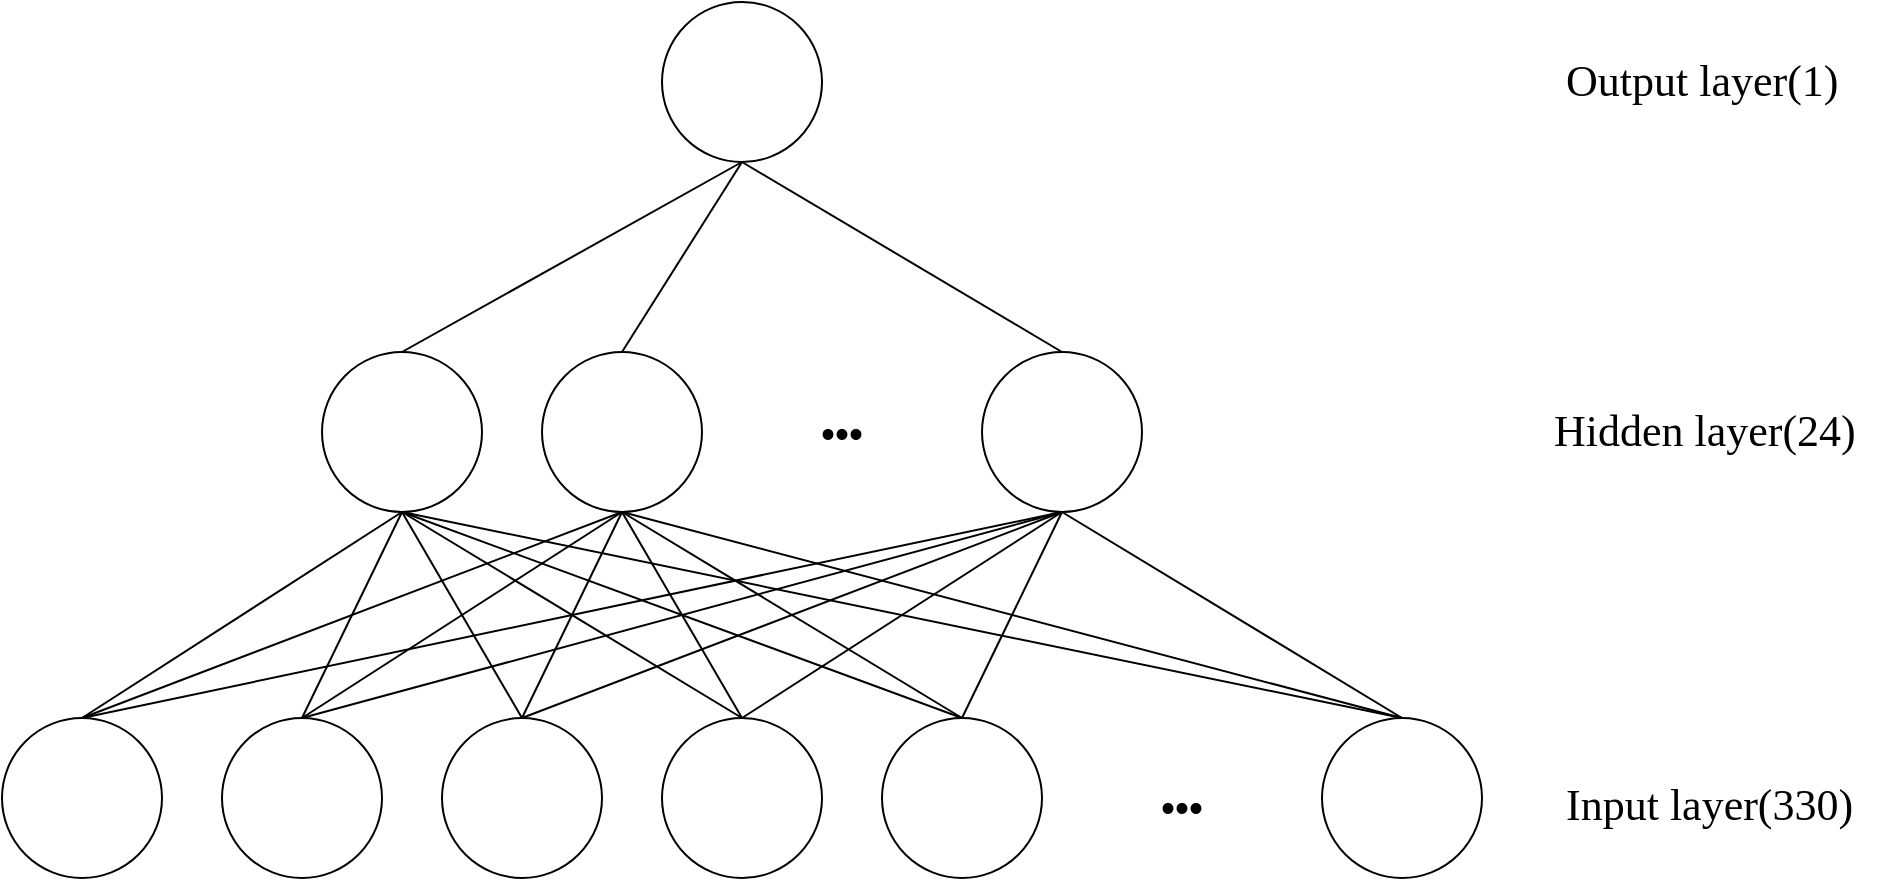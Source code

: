 <mxfile version="24.4.8" type="device">
  <diagram name="第 1 页" id="F_rhyEtw_8zC8oVCm1om">
    <mxGraphModel dx="1222" dy="766" grid="1" gridSize="10" guides="1" tooltips="1" connect="1" arrows="1" fold="1" page="1" pageScale="1" pageWidth="1169" pageHeight="827" math="0" shadow="0">
      <root>
        <mxCell id="0" />
        <mxCell id="1" parent="0" />
        <mxCell id="wDk5EvSkdMVQl-0X2oP3-8" value="" style="ellipse;whiteSpace=wrap;html=1;aspect=fixed;rotation=-90;" parent="1" vertex="1">
          <mxGeometry x="310" y="533" width="80" height="80" as="geometry" />
        </mxCell>
        <mxCell id="wDk5EvSkdMVQl-0X2oP3-9" value="" style="ellipse;whiteSpace=wrap;html=1;aspect=fixed;rotation=-90;" parent="1" vertex="1">
          <mxGeometry x="420" y="533" width="80" height="80" as="geometry" />
        </mxCell>
        <mxCell id="wDk5EvSkdMVQl-0X2oP3-10" value="" style="ellipse;whiteSpace=wrap;html=1;aspect=fixed;rotation=-90;" parent="1" vertex="1">
          <mxGeometry x="530" y="533" width="80" height="80" as="geometry" />
        </mxCell>
        <mxCell id="wDk5EvSkdMVQl-0X2oP3-13" value="" style="ellipse;whiteSpace=wrap;html=1;aspect=fixed;rotation=-90;" parent="1" vertex="1">
          <mxGeometry x="750" y="533" width="80" height="80" as="geometry" />
        </mxCell>
        <mxCell id="wDk5EvSkdMVQl-0X2oP3-14" value="" style="ellipse;whiteSpace=wrap;html=1;aspect=fixed;rotation=-90;" parent="1" vertex="1">
          <mxGeometry x="90" y="533" width="80" height="80" as="geometry" />
        </mxCell>
        <mxCell id="wDk5EvSkdMVQl-0X2oP3-15" value="" style="ellipse;whiteSpace=wrap;html=1;aspect=fixed;rotation=-90;" parent="1" vertex="1">
          <mxGeometry x="200" y="533" width="80" height="80" as="geometry" />
        </mxCell>
        <mxCell id="wDk5EvSkdMVQl-0X2oP3-16" value="" style="ellipse;whiteSpace=wrap;html=1;aspect=fixed;flipH=1;flipV=1;rotation=-90;" parent="1" vertex="1">
          <mxGeometry x="250" y="350" width="80" height="80" as="geometry" />
        </mxCell>
        <mxCell id="wDk5EvSkdMVQl-0X2oP3-17" value="" style="ellipse;whiteSpace=wrap;html=1;aspect=fixed;flipH=1;flipV=1;rotation=-90;" parent="1" vertex="1">
          <mxGeometry x="360" y="350" width="80" height="80" as="geometry" />
        </mxCell>
        <mxCell id="wDk5EvSkdMVQl-0X2oP3-18" value="" style="ellipse;whiteSpace=wrap;html=1;aspect=fixed;flipH=1;flipV=1;rotation=-90;" parent="1" vertex="1">
          <mxGeometry x="580" y="350" width="80" height="80" as="geometry" />
        </mxCell>
        <mxCell id="wDk5EvSkdMVQl-0X2oP3-74" value="" style="endArrow=none;html=1;rounded=0;exitX=1;exitY=0.5;exitDx=0;exitDy=0;entryX=0;entryY=0.5;entryDx=0;entryDy=0;" parent="1" source="wDk5EvSkdMVQl-0X2oP3-14" target="wDk5EvSkdMVQl-0X2oP3-16" edge="1">
          <mxGeometry width="50" height="50" relative="1" as="geometry">
            <mxPoint x="250" y="733" as="sourcePoint" />
            <mxPoint x="140" y="623" as="targetPoint" />
          </mxGeometry>
        </mxCell>
        <mxCell id="wDk5EvSkdMVQl-0X2oP3-75" value="" style="endArrow=none;html=1;rounded=0;exitX=1;exitY=0.5;exitDx=0;exitDy=0;entryX=0;entryY=0.5;entryDx=0;entryDy=0;" parent="1" source="wDk5EvSkdMVQl-0X2oP3-15" target="wDk5EvSkdMVQl-0X2oP3-16" edge="1">
          <mxGeometry width="50" height="50" relative="1" as="geometry">
            <mxPoint x="140" y="543" as="sourcePoint" />
            <mxPoint x="410" y="440" as="targetPoint" />
          </mxGeometry>
        </mxCell>
        <mxCell id="wDk5EvSkdMVQl-0X2oP3-76" value="" style="endArrow=none;html=1;rounded=0;exitX=1;exitY=0.5;exitDx=0;exitDy=0;entryX=0;entryY=0.5;entryDx=0;entryDy=0;" parent="1" source="wDk5EvSkdMVQl-0X2oP3-8" target="wDk5EvSkdMVQl-0X2oP3-16" edge="1">
          <mxGeometry width="50" height="50" relative="1" as="geometry">
            <mxPoint x="250" y="543" as="sourcePoint" />
            <mxPoint x="410" y="440" as="targetPoint" />
          </mxGeometry>
        </mxCell>
        <mxCell id="wDk5EvSkdMVQl-0X2oP3-77" value="" style="endArrow=none;html=1;rounded=0;exitX=1;exitY=0.5;exitDx=0;exitDy=0;entryX=0;entryY=0.5;entryDx=0;entryDy=0;" parent="1" source="wDk5EvSkdMVQl-0X2oP3-9" target="wDk5EvSkdMVQl-0X2oP3-16" edge="1">
          <mxGeometry width="50" height="50" relative="1" as="geometry">
            <mxPoint x="360" y="543" as="sourcePoint" />
            <mxPoint x="410" y="440" as="targetPoint" />
          </mxGeometry>
        </mxCell>
        <mxCell id="wDk5EvSkdMVQl-0X2oP3-78" value="" style="endArrow=none;html=1;rounded=0;exitX=1;exitY=0.5;exitDx=0;exitDy=0;entryX=0;entryY=0.5;entryDx=0;entryDy=0;" parent="1" source="wDk5EvSkdMVQl-0X2oP3-10" target="wDk5EvSkdMVQl-0X2oP3-16" edge="1">
          <mxGeometry width="50" height="50" relative="1" as="geometry">
            <mxPoint x="470" y="543" as="sourcePoint" />
            <mxPoint x="410" y="440" as="targetPoint" />
          </mxGeometry>
        </mxCell>
        <mxCell id="wDk5EvSkdMVQl-0X2oP3-82" value="" style="endArrow=none;html=1;rounded=0;exitX=1;exitY=0.5;exitDx=0;exitDy=0;entryX=0;entryY=0.5;entryDx=0;entryDy=0;" parent="1" source="wDk5EvSkdMVQl-0X2oP3-13" target="wDk5EvSkdMVQl-0X2oP3-16" edge="1">
          <mxGeometry width="50" height="50" relative="1" as="geometry">
            <mxPoint x="800" y="543" as="sourcePoint" />
            <mxPoint x="410" y="442" as="targetPoint" />
          </mxGeometry>
        </mxCell>
        <mxCell id="wDk5EvSkdMVQl-0X2oP3-83" value="" style="endArrow=none;html=1;rounded=0;exitX=1;exitY=0.5;exitDx=0;exitDy=0;entryX=0;entryY=0.5;entryDx=0;entryDy=0;" parent="1" source="wDk5EvSkdMVQl-0X2oP3-14" target="wDk5EvSkdMVQl-0X2oP3-17" edge="1">
          <mxGeometry width="50" height="50" relative="1" as="geometry">
            <mxPoint x="140" y="543" as="sourcePoint" />
            <mxPoint x="410" y="440" as="targetPoint" />
          </mxGeometry>
        </mxCell>
        <mxCell id="wDk5EvSkdMVQl-0X2oP3-84" value="" style="endArrow=none;html=1;rounded=0;exitX=1;exitY=0.5;exitDx=0;exitDy=0;entryX=0;entryY=0.5;entryDx=0;entryDy=0;" parent="1" source="wDk5EvSkdMVQl-0X2oP3-15" target="wDk5EvSkdMVQl-0X2oP3-17" edge="1">
          <mxGeometry width="50" height="50" relative="1" as="geometry">
            <mxPoint x="140" y="543" as="sourcePoint" />
            <mxPoint x="520" y="440" as="targetPoint" />
          </mxGeometry>
        </mxCell>
        <mxCell id="wDk5EvSkdMVQl-0X2oP3-85" value="" style="endArrow=none;html=1;rounded=0;exitX=1;exitY=0.5;exitDx=0;exitDy=0;entryX=0;entryY=0.5;entryDx=0;entryDy=0;" parent="1" source="wDk5EvSkdMVQl-0X2oP3-8" target="wDk5EvSkdMVQl-0X2oP3-17" edge="1">
          <mxGeometry width="50" height="50" relative="1" as="geometry">
            <mxPoint x="250" y="543" as="sourcePoint" />
            <mxPoint x="520" y="440" as="targetPoint" />
          </mxGeometry>
        </mxCell>
        <mxCell id="wDk5EvSkdMVQl-0X2oP3-86" value="" style="endArrow=none;html=1;rounded=0;exitX=1;exitY=0.5;exitDx=0;exitDy=0;entryX=0;entryY=0.5;entryDx=0;entryDy=0;" parent="1" source="wDk5EvSkdMVQl-0X2oP3-9" target="wDk5EvSkdMVQl-0X2oP3-17" edge="1">
          <mxGeometry width="50" height="50" relative="1" as="geometry">
            <mxPoint x="360" y="543" as="sourcePoint" />
            <mxPoint x="520" y="440" as="targetPoint" />
          </mxGeometry>
        </mxCell>
        <mxCell id="wDk5EvSkdMVQl-0X2oP3-87" value="" style="endArrow=none;html=1;rounded=0;exitX=1;exitY=0.5;exitDx=0;exitDy=0;entryX=0;entryY=0.5;entryDx=0;entryDy=0;" parent="1" source="wDk5EvSkdMVQl-0X2oP3-10" target="wDk5EvSkdMVQl-0X2oP3-17" edge="1">
          <mxGeometry width="50" height="50" relative="1" as="geometry">
            <mxPoint x="470" y="543" as="sourcePoint" />
            <mxPoint x="520" y="440" as="targetPoint" />
          </mxGeometry>
        </mxCell>
        <mxCell id="wDk5EvSkdMVQl-0X2oP3-90" value="" style="endArrow=none;html=1;rounded=0;exitX=1;exitY=0.5;exitDx=0;exitDy=0;entryX=0;entryY=0.5;entryDx=0;entryDy=0;" parent="1" source="wDk5EvSkdMVQl-0X2oP3-13" target="wDk5EvSkdMVQl-0X2oP3-17" edge="1">
          <mxGeometry width="50" height="50" relative="1" as="geometry">
            <mxPoint x="800" y="543" as="sourcePoint" />
            <mxPoint x="520" y="440" as="targetPoint" />
          </mxGeometry>
        </mxCell>
        <mxCell id="wDk5EvSkdMVQl-0X2oP3-91" value="" style="endArrow=none;html=1;rounded=0;exitX=1;exitY=0.5;exitDx=0;exitDy=0;entryX=0;entryY=0.5;entryDx=0;entryDy=0;" parent="1" source="wDk5EvSkdMVQl-0X2oP3-14" target="wDk5EvSkdMVQl-0X2oP3-18" edge="1">
          <mxGeometry width="50" height="50" relative="1" as="geometry">
            <mxPoint x="140" y="543" as="sourcePoint" />
            <mxPoint x="410" y="440" as="targetPoint" />
          </mxGeometry>
        </mxCell>
        <mxCell id="wDk5EvSkdMVQl-0X2oP3-92" value="" style="endArrow=none;html=1;rounded=0;exitX=1;exitY=0.5;exitDx=0;exitDy=0;entryX=0;entryY=0.5;entryDx=0;entryDy=0;" parent="1" source="wDk5EvSkdMVQl-0X2oP3-15" target="wDk5EvSkdMVQl-0X2oP3-18" edge="1">
          <mxGeometry width="50" height="50" relative="1" as="geometry">
            <mxPoint x="140" y="543" as="sourcePoint" />
            <mxPoint x="630" y="440" as="targetPoint" />
          </mxGeometry>
        </mxCell>
        <mxCell id="wDk5EvSkdMVQl-0X2oP3-93" value="" style="endArrow=none;html=1;rounded=0;exitX=1;exitY=0.5;exitDx=0;exitDy=0;entryX=0;entryY=0.5;entryDx=0;entryDy=0;" parent="1" source="wDk5EvSkdMVQl-0X2oP3-8" target="wDk5EvSkdMVQl-0X2oP3-18" edge="1">
          <mxGeometry width="50" height="50" relative="1" as="geometry">
            <mxPoint x="250" y="543" as="sourcePoint" />
            <mxPoint x="630" y="440" as="targetPoint" />
          </mxGeometry>
        </mxCell>
        <mxCell id="wDk5EvSkdMVQl-0X2oP3-94" value="" style="endArrow=none;html=1;rounded=0;exitX=1;exitY=0.5;exitDx=0;exitDy=0;entryX=0;entryY=0.5;entryDx=0;entryDy=0;" parent="1" source="wDk5EvSkdMVQl-0X2oP3-9" target="wDk5EvSkdMVQl-0X2oP3-18" edge="1">
          <mxGeometry width="50" height="50" relative="1" as="geometry">
            <mxPoint x="360" y="543" as="sourcePoint" />
            <mxPoint x="630" y="440" as="targetPoint" />
          </mxGeometry>
        </mxCell>
        <mxCell id="wDk5EvSkdMVQl-0X2oP3-95" value="" style="endArrow=none;html=1;rounded=0;exitX=1;exitY=0.5;exitDx=0;exitDy=0;entryX=0;entryY=0.5;entryDx=0;entryDy=0;" parent="1" source="wDk5EvSkdMVQl-0X2oP3-10" target="wDk5EvSkdMVQl-0X2oP3-18" edge="1">
          <mxGeometry width="50" height="50" relative="1" as="geometry">
            <mxPoint x="470" y="543" as="sourcePoint" />
            <mxPoint x="630" y="440" as="targetPoint" />
          </mxGeometry>
        </mxCell>
        <mxCell id="wDk5EvSkdMVQl-0X2oP3-98" value="" style="endArrow=none;html=1;rounded=0;exitX=1;exitY=0.5;exitDx=0;exitDy=0;entryX=0;entryY=0.5;entryDx=0;entryDy=0;" parent="1" source="wDk5EvSkdMVQl-0X2oP3-13" target="wDk5EvSkdMVQl-0X2oP3-18" edge="1">
          <mxGeometry width="50" height="50" relative="1" as="geometry">
            <mxPoint x="800" y="543" as="sourcePoint" />
            <mxPoint x="630" y="440" as="targetPoint" />
          </mxGeometry>
        </mxCell>
        <mxCell id="wDk5EvSkdMVQl-0X2oP3-99" value="&lt;font style=&quot;font-size: 22px;&quot;&gt;Input layer(330)&lt;/font&gt;" style="text;html=1;align=left;verticalAlign=middle;whiteSpace=wrap;rounded=0;fontFamily=Times New Roman;" parent="1" vertex="1">
          <mxGeometry x="870" y="562" width="170" height="30" as="geometry" />
        </mxCell>
        <mxCell id="wDk5EvSkdMVQl-0X2oP3-100" value="&lt;font style=&quot;font-size: 22px;&quot;&gt;Hidden layer(24)&lt;/font&gt;" style="text;html=1;align=left;verticalAlign=middle;whiteSpace=wrap;rounded=0;fontFamily=Times New Roman;" parent="1" vertex="1">
          <mxGeometry x="864" y="375" width="170" height="30" as="geometry" />
        </mxCell>
        <mxCell id="wDk5EvSkdMVQl-0X2oP3-101" value="&lt;font style=&quot;font-size: 22px;&quot;&gt;Output layer(1)&lt;/font&gt;" style="text;html=1;align=left;verticalAlign=middle;whiteSpace=wrap;rounded=0;fontFamily=Times New Roman;" parent="1" vertex="1">
          <mxGeometry x="870" y="200" width="140" height="30" as="geometry" />
        </mxCell>
        <mxCell id="ndGWs0mZoFZzjWgfSYva-1" value="&lt;font style=&quot;font-size: 20px;&quot;&gt;•••&lt;/font&gt;" style="text;html=1;align=center;verticalAlign=middle;whiteSpace=wrap;rounded=0;" parent="1" vertex="1">
          <mxGeometry x="650" y="562" width="60" height="30" as="geometry" />
        </mxCell>
        <mxCell id="ndGWs0mZoFZzjWgfSYva-2" value="&lt;font style=&quot;font-size: 20px;&quot;&gt;•••&lt;/font&gt;" style="text;html=1;align=center;verticalAlign=middle;whiteSpace=wrap;rounded=0;" parent="1" vertex="1">
          <mxGeometry x="480" y="375" width="60" height="30" as="geometry" />
        </mxCell>
        <mxCell id="ndGWs0mZoFZzjWgfSYva-4" value="" style="ellipse;whiteSpace=wrap;html=1;aspect=fixed;flipH=1;flipV=1;rotation=-90;" parent="1" vertex="1">
          <mxGeometry x="420" y="175" width="80" height="80" as="geometry" />
        </mxCell>
        <mxCell id="ndGWs0mZoFZzjWgfSYva-5" value="" style="endArrow=none;html=1;rounded=0;exitX=1;exitY=0.5;exitDx=0;exitDy=0;entryX=0;entryY=0.5;entryDx=0;entryDy=0;" parent="1" source="wDk5EvSkdMVQl-0X2oP3-16" target="ndGWs0mZoFZzjWgfSYva-4" edge="1">
          <mxGeometry width="50" height="50" relative="1" as="geometry">
            <mxPoint x="360" y="333" as="sourcePoint" />
            <mxPoint x="520" y="230" as="targetPoint" />
          </mxGeometry>
        </mxCell>
        <mxCell id="ndGWs0mZoFZzjWgfSYva-6" value="" style="endArrow=none;html=1;rounded=0;exitX=1;exitY=0.5;exitDx=0;exitDy=0;entryX=0;entryY=0.5;entryDx=0;entryDy=0;" parent="1" source="wDk5EvSkdMVQl-0X2oP3-17" target="ndGWs0mZoFZzjWgfSYva-4" edge="1">
          <mxGeometry width="50" height="50" relative="1" as="geometry">
            <mxPoint x="300" y="360" as="sourcePoint" />
            <mxPoint x="470" y="265" as="targetPoint" />
          </mxGeometry>
        </mxCell>
        <mxCell id="ndGWs0mZoFZzjWgfSYva-7" value="" style="endArrow=none;html=1;rounded=0;exitX=1;exitY=0.5;exitDx=0;exitDy=0;entryX=0;entryY=0.5;entryDx=0;entryDy=0;" parent="1" source="wDk5EvSkdMVQl-0X2oP3-18" target="ndGWs0mZoFZzjWgfSYva-4" edge="1">
          <mxGeometry width="50" height="50" relative="1" as="geometry">
            <mxPoint x="410" y="360" as="sourcePoint" />
            <mxPoint x="470" y="265" as="targetPoint" />
          </mxGeometry>
        </mxCell>
      </root>
    </mxGraphModel>
  </diagram>
</mxfile>
